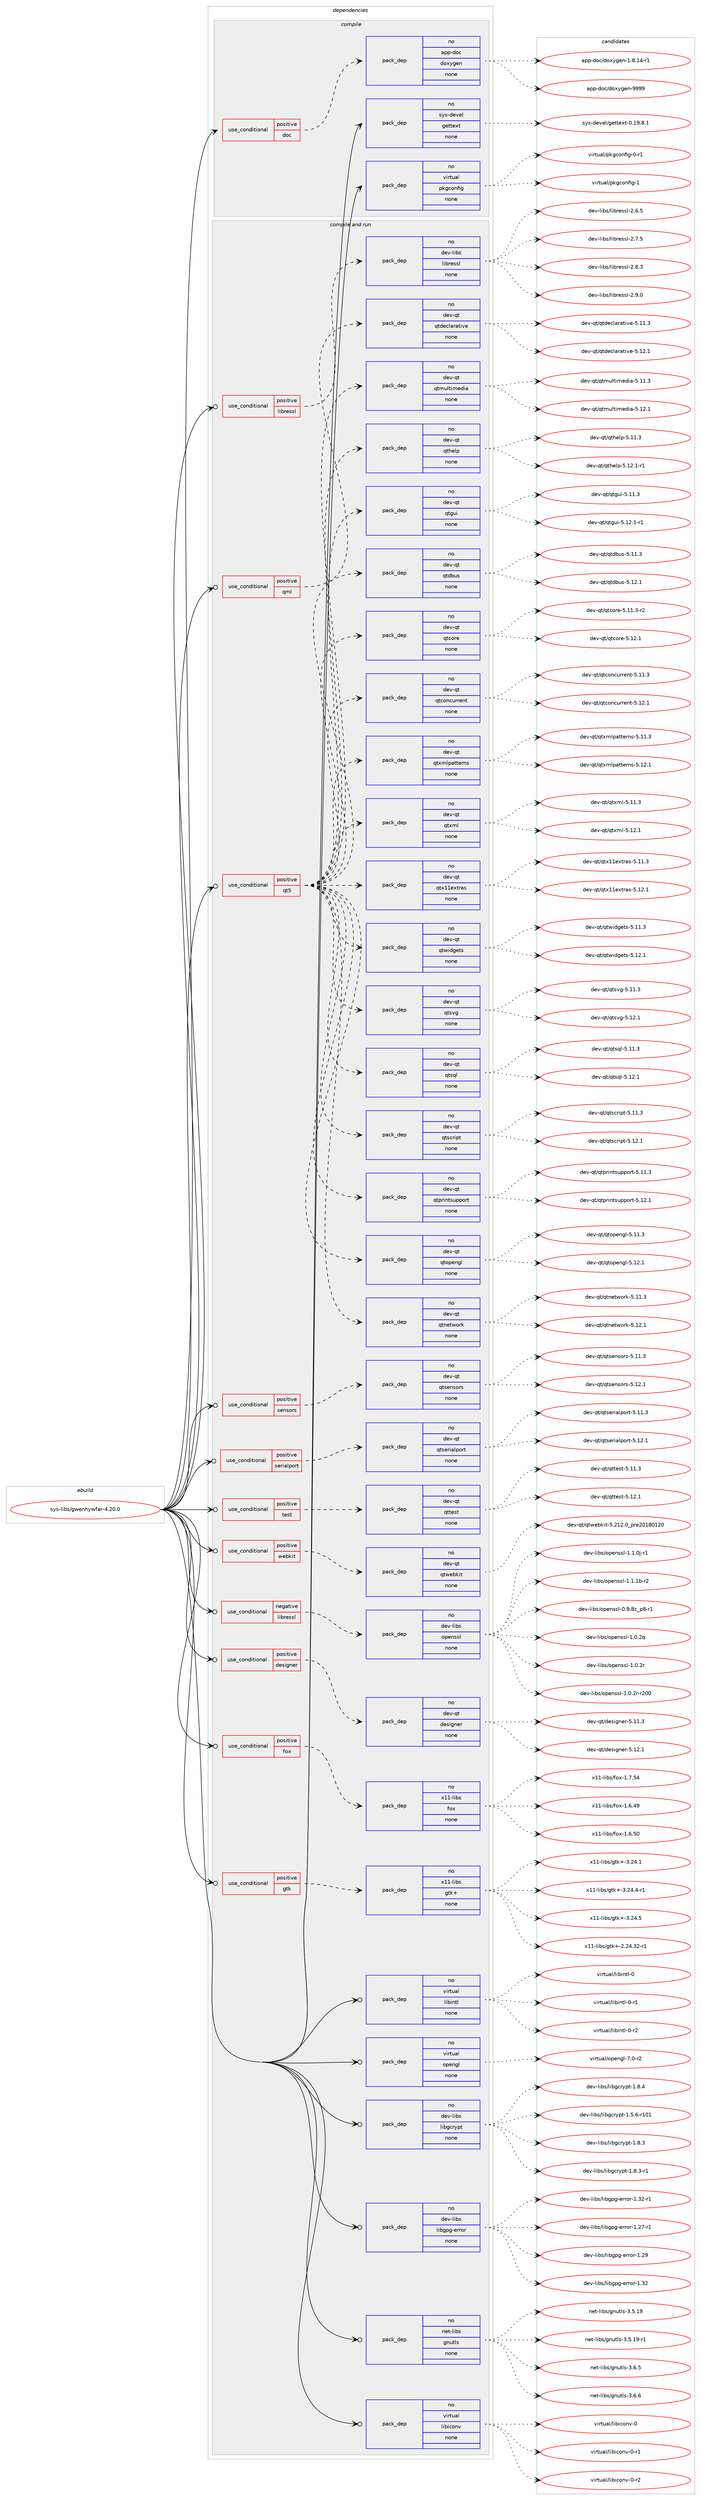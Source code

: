 digraph prolog {

# *************
# Graph options
# *************

newrank=true;
concentrate=true;
compound=true;
graph [rankdir=LR,fontname=Helvetica,fontsize=10,ranksep=1.5];#, ranksep=2.5, nodesep=0.2];
edge  [arrowhead=vee];
node  [fontname=Helvetica,fontsize=10];

# **********
# The ebuild
# **********

subgraph cluster_leftcol {
color=gray;
rank=same;
label=<<i>ebuild</i>>;
id [label="sys-libs/gwenhywfar-4.20.0", color=red, width=4, href="../sys-libs/gwenhywfar-4.20.0.svg"];
}

# ****************
# The dependencies
# ****************

subgraph cluster_midcol {
color=gray;
label=<<i>dependencies</i>>;
subgraph cluster_compile {
fillcolor="#eeeeee";
style=filled;
label=<<i>compile</i>>;
subgraph cond461701 {
dependency1737383 [label=<<TABLE BORDER="0" CELLBORDER="1" CELLSPACING="0" CELLPADDING="4"><TR><TD ROWSPAN="3" CELLPADDING="10">use_conditional</TD></TR><TR><TD>positive</TD></TR><TR><TD>doc</TD></TR></TABLE>>, shape=none, color=red];
subgraph pack1247072 {
dependency1737384 [label=<<TABLE BORDER="0" CELLBORDER="1" CELLSPACING="0" CELLPADDING="4" WIDTH="220"><TR><TD ROWSPAN="6" CELLPADDING="30">pack_dep</TD></TR><TR><TD WIDTH="110">no</TD></TR><TR><TD>app-doc</TD></TR><TR><TD>doxygen</TD></TR><TR><TD>none</TD></TR><TR><TD></TD></TR></TABLE>>, shape=none, color=blue];
}
dependency1737383:e -> dependency1737384:w [weight=20,style="dashed",arrowhead="vee"];
}
id:e -> dependency1737383:w [weight=20,style="solid",arrowhead="vee"];
subgraph pack1247073 {
dependency1737385 [label=<<TABLE BORDER="0" CELLBORDER="1" CELLSPACING="0" CELLPADDING="4" WIDTH="220"><TR><TD ROWSPAN="6" CELLPADDING="30">pack_dep</TD></TR><TR><TD WIDTH="110">no</TD></TR><TR><TD>sys-devel</TD></TR><TR><TD>gettext</TD></TR><TR><TD>none</TD></TR><TR><TD></TD></TR></TABLE>>, shape=none, color=blue];
}
id:e -> dependency1737385:w [weight=20,style="solid",arrowhead="vee"];
subgraph pack1247074 {
dependency1737386 [label=<<TABLE BORDER="0" CELLBORDER="1" CELLSPACING="0" CELLPADDING="4" WIDTH="220"><TR><TD ROWSPAN="6" CELLPADDING="30">pack_dep</TD></TR><TR><TD WIDTH="110">no</TD></TR><TR><TD>virtual</TD></TR><TR><TD>pkgconfig</TD></TR><TR><TD>none</TD></TR><TR><TD></TD></TR></TABLE>>, shape=none, color=blue];
}
id:e -> dependency1737386:w [weight=20,style="solid",arrowhead="vee"];
}
subgraph cluster_compileandrun {
fillcolor="#eeeeee";
style=filled;
label=<<i>compile and run</i>>;
subgraph cond461702 {
dependency1737387 [label=<<TABLE BORDER="0" CELLBORDER="1" CELLSPACING="0" CELLPADDING="4"><TR><TD ROWSPAN="3" CELLPADDING="10">use_conditional</TD></TR><TR><TD>negative</TD></TR><TR><TD>libressl</TD></TR></TABLE>>, shape=none, color=red];
subgraph pack1247075 {
dependency1737388 [label=<<TABLE BORDER="0" CELLBORDER="1" CELLSPACING="0" CELLPADDING="4" WIDTH="220"><TR><TD ROWSPAN="6" CELLPADDING="30">pack_dep</TD></TR><TR><TD WIDTH="110">no</TD></TR><TR><TD>dev-libs</TD></TR><TR><TD>openssl</TD></TR><TR><TD>none</TD></TR><TR><TD></TD></TR></TABLE>>, shape=none, color=blue];
}
dependency1737387:e -> dependency1737388:w [weight=20,style="dashed",arrowhead="vee"];
}
id:e -> dependency1737387:w [weight=20,style="solid",arrowhead="odotvee"];
subgraph cond461703 {
dependency1737389 [label=<<TABLE BORDER="0" CELLBORDER="1" CELLSPACING="0" CELLPADDING="4"><TR><TD ROWSPAN="3" CELLPADDING="10">use_conditional</TD></TR><TR><TD>positive</TD></TR><TR><TD>designer</TD></TR></TABLE>>, shape=none, color=red];
subgraph pack1247076 {
dependency1737390 [label=<<TABLE BORDER="0" CELLBORDER="1" CELLSPACING="0" CELLPADDING="4" WIDTH="220"><TR><TD ROWSPAN="6" CELLPADDING="30">pack_dep</TD></TR><TR><TD WIDTH="110">no</TD></TR><TR><TD>dev-qt</TD></TR><TR><TD>designer</TD></TR><TR><TD>none</TD></TR><TR><TD></TD></TR></TABLE>>, shape=none, color=blue];
}
dependency1737389:e -> dependency1737390:w [weight=20,style="dashed",arrowhead="vee"];
}
id:e -> dependency1737389:w [weight=20,style="solid",arrowhead="odotvee"];
subgraph cond461704 {
dependency1737391 [label=<<TABLE BORDER="0" CELLBORDER="1" CELLSPACING="0" CELLPADDING="4"><TR><TD ROWSPAN="3" CELLPADDING="10">use_conditional</TD></TR><TR><TD>positive</TD></TR><TR><TD>fox</TD></TR></TABLE>>, shape=none, color=red];
subgraph pack1247077 {
dependency1737392 [label=<<TABLE BORDER="0" CELLBORDER="1" CELLSPACING="0" CELLPADDING="4" WIDTH="220"><TR><TD ROWSPAN="6" CELLPADDING="30">pack_dep</TD></TR><TR><TD WIDTH="110">no</TD></TR><TR><TD>x11-libs</TD></TR><TR><TD>fox</TD></TR><TR><TD>none</TD></TR><TR><TD></TD></TR></TABLE>>, shape=none, color=blue];
}
dependency1737391:e -> dependency1737392:w [weight=20,style="dashed",arrowhead="vee"];
}
id:e -> dependency1737391:w [weight=20,style="solid",arrowhead="odotvee"];
subgraph cond461705 {
dependency1737393 [label=<<TABLE BORDER="0" CELLBORDER="1" CELLSPACING="0" CELLPADDING="4"><TR><TD ROWSPAN="3" CELLPADDING="10">use_conditional</TD></TR><TR><TD>positive</TD></TR><TR><TD>gtk</TD></TR></TABLE>>, shape=none, color=red];
subgraph pack1247078 {
dependency1737394 [label=<<TABLE BORDER="0" CELLBORDER="1" CELLSPACING="0" CELLPADDING="4" WIDTH="220"><TR><TD ROWSPAN="6" CELLPADDING="30">pack_dep</TD></TR><TR><TD WIDTH="110">no</TD></TR><TR><TD>x11-libs</TD></TR><TR><TD>gtk+</TD></TR><TR><TD>none</TD></TR><TR><TD></TD></TR></TABLE>>, shape=none, color=blue];
}
dependency1737393:e -> dependency1737394:w [weight=20,style="dashed",arrowhead="vee"];
}
id:e -> dependency1737393:w [weight=20,style="solid",arrowhead="odotvee"];
subgraph cond461706 {
dependency1737395 [label=<<TABLE BORDER="0" CELLBORDER="1" CELLSPACING="0" CELLPADDING="4"><TR><TD ROWSPAN="3" CELLPADDING="10">use_conditional</TD></TR><TR><TD>positive</TD></TR><TR><TD>libressl</TD></TR></TABLE>>, shape=none, color=red];
subgraph pack1247079 {
dependency1737396 [label=<<TABLE BORDER="0" CELLBORDER="1" CELLSPACING="0" CELLPADDING="4" WIDTH="220"><TR><TD ROWSPAN="6" CELLPADDING="30">pack_dep</TD></TR><TR><TD WIDTH="110">no</TD></TR><TR><TD>dev-libs</TD></TR><TR><TD>libressl</TD></TR><TR><TD>none</TD></TR><TR><TD></TD></TR></TABLE>>, shape=none, color=blue];
}
dependency1737395:e -> dependency1737396:w [weight=20,style="dashed",arrowhead="vee"];
}
id:e -> dependency1737395:w [weight=20,style="solid",arrowhead="odotvee"];
subgraph cond461707 {
dependency1737397 [label=<<TABLE BORDER="0" CELLBORDER="1" CELLSPACING="0" CELLPADDING="4"><TR><TD ROWSPAN="3" CELLPADDING="10">use_conditional</TD></TR><TR><TD>positive</TD></TR><TR><TD>qml</TD></TR></TABLE>>, shape=none, color=red];
subgraph pack1247080 {
dependency1737398 [label=<<TABLE BORDER="0" CELLBORDER="1" CELLSPACING="0" CELLPADDING="4" WIDTH="220"><TR><TD ROWSPAN="6" CELLPADDING="30">pack_dep</TD></TR><TR><TD WIDTH="110">no</TD></TR><TR><TD>dev-qt</TD></TR><TR><TD>qtdeclarative</TD></TR><TR><TD>none</TD></TR><TR><TD></TD></TR></TABLE>>, shape=none, color=blue];
}
dependency1737397:e -> dependency1737398:w [weight=20,style="dashed",arrowhead="vee"];
}
id:e -> dependency1737397:w [weight=20,style="solid",arrowhead="odotvee"];
subgraph cond461708 {
dependency1737399 [label=<<TABLE BORDER="0" CELLBORDER="1" CELLSPACING="0" CELLPADDING="4"><TR><TD ROWSPAN="3" CELLPADDING="10">use_conditional</TD></TR><TR><TD>positive</TD></TR><TR><TD>qt5</TD></TR></TABLE>>, shape=none, color=red];
subgraph pack1247081 {
dependency1737400 [label=<<TABLE BORDER="0" CELLBORDER="1" CELLSPACING="0" CELLPADDING="4" WIDTH="220"><TR><TD ROWSPAN="6" CELLPADDING="30">pack_dep</TD></TR><TR><TD WIDTH="110">no</TD></TR><TR><TD>dev-qt</TD></TR><TR><TD>qtconcurrent</TD></TR><TR><TD>none</TD></TR><TR><TD></TD></TR></TABLE>>, shape=none, color=blue];
}
dependency1737399:e -> dependency1737400:w [weight=20,style="dashed",arrowhead="vee"];
subgraph pack1247082 {
dependency1737401 [label=<<TABLE BORDER="0" CELLBORDER="1" CELLSPACING="0" CELLPADDING="4" WIDTH="220"><TR><TD ROWSPAN="6" CELLPADDING="30">pack_dep</TD></TR><TR><TD WIDTH="110">no</TD></TR><TR><TD>dev-qt</TD></TR><TR><TD>qtcore</TD></TR><TR><TD>none</TD></TR><TR><TD></TD></TR></TABLE>>, shape=none, color=blue];
}
dependency1737399:e -> dependency1737401:w [weight=20,style="dashed",arrowhead="vee"];
subgraph pack1247083 {
dependency1737402 [label=<<TABLE BORDER="0" CELLBORDER="1" CELLSPACING="0" CELLPADDING="4" WIDTH="220"><TR><TD ROWSPAN="6" CELLPADDING="30">pack_dep</TD></TR><TR><TD WIDTH="110">no</TD></TR><TR><TD>dev-qt</TD></TR><TR><TD>qtdbus</TD></TR><TR><TD>none</TD></TR><TR><TD></TD></TR></TABLE>>, shape=none, color=blue];
}
dependency1737399:e -> dependency1737402:w [weight=20,style="dashed",arrowhead="vee"];
subgraph pack1247084 {
dependency1737403 [label=<<TABLE BORDER="0" CELLBORDER="1" CELLSPACING="0" CELLPADDING="4" WIDTH="220"><TR><TD ROWSPAN="6" CELLPADDING="30">pack_dep</TD></TR><TR><TD WIDTH="110">no</TD></TR><TR><TD>dev-qt</TD></TR><TR><TD>qtgui</TD></TR><TR><TD>none</TD></TR><TR><TD></TD></TR></TABLE>>, shape=none, color=blue];
}
dependency1737399:e -> dependency1737403:w [weight=20,style="dashed",arrowhead="vee"];
subgraph pack1247085 {
dependency1737404 [label=<<TABLE BORDER="0" CELLBORDER="1" CELLSPACING="0" CELLPADDING="4" WIDTH="220"><TR><TD ROWSPAN="6" CELLPADDING="30">pack_dep</TD></TR><TR><TD WIDTH="110">no</TD></TR><TR><TD>dev-qt</TD></TR><TR><TD>qthelp</TD></TR><TR><TD>none</TD></TR><TR><TD></TD></TR></TABLE>>, shape=none, color=blue];
}
dependency1737399:e -> dependency1737404:w [weight=20,style="dashed",arrowhead="vee"];
subgraph pack1247086 {
dependency1737405 [label=<<TABLE BORDER="0" CELLBORDER="1" CELLSPACING="0" CELLPADDING="4" WIDTH="220"><TR><TD ROWSPAN="6" CELLPADDING="30">pack_dep</TD></TR><TR><TD WIDTH="110">no</TD></TR><TR><TD>dev-qt</TD></TR><TR><TD>qtmultimedia</TD></TR><TR><TD>none</TD></TR><TR><TD></TD></TR></TABLE>>, shape=none, color=blue];
}
dependency1737399:e -> dependency1737405:w [weight=20,style="dashed",arrowhead="vee"];
subgraph pack1247087 {
dependency1737406 [label=<<TABLE BORDER="0" CELLBORDER="1" CELLSPACING="0" CELLPADDING="4" WIDTH="220"><TR><TD ROWSPAN="6" CELLPADDING="30">pack_dep</TD></TR><TR><TD WIDTH="110">no</TD></TR><TR><TD>dev-qt</TD></TR><TR><TD>qtnetwork</TD></TR><TR><TD>none</TD></TR><TR><TD></TD></TR></TABLE>>, shape=none, color=blue];
}
dependency1737399:e -> dependency1737406:w [weight=20,style="dashed",arrowhead="vee"];
subgraph pack1247088 {
dependency1737407 [label=<<TABLE BORDER="0" CELLBORDER="1" CELLSPACING="0" CELLPADDING="4" WIDTH="220"><TR><TD ROWSPAN="6" CELLPADDING="30">pack_dep</TD></TR><TR><TD WIDTH="110">no</TD></TR><TR><TD>dev-qt</TD></TR><TR><TD>qtopengl</TD></TR><TR><TD>none</TD></TR><TR><TD></TD></TR></TABLE>>, shape=none, color=blue];
}
dependency1737399:e -> dependency1737407:w [weight=20,style="dashed",arrowhead="vee"];
subgraph pack1247089 {
dependency1737408 [label=<<TABLE BORDER="0" CELLBORDER="1" CELLSPACING="0" CELLPADDING="4" WIDTH="220"><TR><TD ROWSPAN="6" CELLPADDING="30">pack_dep</TD></TR><TR><TD WIDTH="110">no</TD></TR><TR><TD>dev-qt</TD></TR><TR><TD>qtprintsupport</TD></TR><TR><TD>none</TD></TR><TR><TD></TD></TR></TABLE>>, shape=none, color=blue];
}
dependency1737399:e -> dependency1737408:w [weight=20,style="dashed",arrowhead="vee"];
subgraph pack1247090 {
dependency1737409 [label=<<TABLE BORDER="0" CELLBORDER="1" CELLSPACING="0" CELLPADDING="4" WIDTH="220"><TR><TD ROWSPAN="6" CELLPADDING="30">pack_dep</TD></TR><TR><TD WIDTH="110">no</TD></TR><TR><TD>dev-qt</TD></TR><TR><TD>qtscript</TD></TR><TR><TD>none</TD></TR><TR><TD></TD></TR></TABLE>>, shape=none, color=blue];
}
dependency1737399:e -> dependency1737409:w [weight=20,style="dashed",arrowhead="vee"];
subgraph pack1247091 {
dependency1737410 [label=<<TABLE BORDER="0" CELLBORDER="1" CELLSPACING="0" CELLPADDING="4" WIDTH="220"><TR><TD ROWSPAN="6" CELLPADDING="30">pack_dep</TD></TR><TR><TD WIDTH="110">no</TD></TR><TR><TD>dev-qt</TD></TR><TR><TD>qtsql</TD></TR><TR><TD>none</TD></TR><TR><TD></TD></TR></TABLE>>, shape=none, color=blue];
}
dependency1737399:e -> dependency1737410:w [weight=20,style="dashed",arrowhead="vee"];
subgraph pack1247092 {
dependency1737411 [label=<<TABLE BORDER="0" CELLBORDER="1" CELLSPACING="0" CELLPADDING="4" WIDTH="220"><TR><TD ROWSPAN="6" CELLPADDING="30">pack_dep</TD></TR><TR><TD WIDTH="110">no</TD></TR><TR><TD>dev-qt</TD></TR><TR><TD>qtsvg</TD></TR><TR><TD>none</TD></TR><TR><TD></TD></TR></TABLE>>, shape=none, color=blue];
}
dependency1737399:e -> dependency1737411:w [weight=20,style="dashed",arrowhead="vee"];
subgraph pack1247093 {
dependency1737412 [label=<<TABLE BORDER="0" CELLBORDER="1" CELLSPACING="0" CELLPADDING="4" WIDTH="220"><TR><TD ROWSPAN="6" CELLPADDING="30">pack_dep</TD></TR><TR><TD WIDTH="110">no</TD></TR><TR><TD>dev-qt</TD></TR><TR><TD>qtwidgets</TD></TR><TR><TD>none</TD></TR><TR><TD></TD></TR></TABLE>>, shape=none, color=blue];
}
dependency1737399:e -> dependency1737412:w [weight=20,style="dashed",arrowhead="vee"];
subgraph pack1247094 {
dependency1737413 [label=<<TABLE BORDER="0" CELLBORDER="1" CELLSPACING="0" CELLPADDING="4" WIDTH="220"><TR><TD ROWSPAN="6" CELLPADDING="30">pack_dep</TD></TR><TR><TD WIDTH="110">no</TD></TR><TR><TD>dev-qt</TD></TR><TR><TD>qtx11extras</TD></TR><TR><TD>none</TD></TR><TR><TD></TD></TR></TABLE>>, shape=none, color=blue];
}
dependency1737399:e -> dependency1737413:w [weight=20,style="dashed",arrowhead="vee"];
subgraph pack1247095 {
dependency1737414 [label=<<TABLE BORDER="0" CELLBORDER="1" CELLSPACING="0" CELLPADDING="4" WIDTH="220"><TR><TD ROWSPAN="6" CELLPADDING="30">pack_dep</TD></TR><TR><TD WIDTH="110">no</TD></TR><TR><TD>dev-qt</TD></TR><TR><TD>qtxml</TD></TR><TR><TD>none</TD></TR><TR><TD></TD></TR></TABLE>>, shape=none, color=blue];
}
dependency1737399:e -> dependency1737414:w [weight=20,style="dashed",arrowhead="vee"];
subgraph pack1247096 {
dependency1737415 [label=<<TABLE BORDER="0" CELLBORDER="1" CELLSPACING="0" CELLPADDING="4" WIDTH="220"><TR><TD ROWSPAN="6" CELLPADDING="30">pack_dep</TD></TR><TR><TD WIDTH="110">no</TD></TR><TR><TD>dev-qt</TD></TR><TR><TD>qtxmlpatterns</TD></TR><TR><TD>none</TD></TR><TR><TD></TD></TR></TABLE>>, shape=none, color=blue];
}
dependency1737399:e -> dependency1737415:w [weight=20,style="dashed",arrowhead="vee"];
}
id:e -> dependency1737399:w [weight=20,style="solid",arrowhead="odotvee"];
subgraph cond461709 {
dependency1737416 [label=<<TABLE BORDER="0" CELLBORDER="1" CELLSPACING="0" CELLPADDING="4"><TR><TD ROWSPAN="3" CELLPADDING="10">use_conditional</TD></TR><TR><TD>positive</TD></TR><TR><TD>sensors</TD></TR></TABLE>>, shape=none, color=red];
subgraph pack1247097 {
dependency1737417 [label=<<TABLE BORDER="0" CELLBORDER="1" CELLSPACING="0" CELLPADDING="4" WIDTH="220"><TR><TD ROWSPAN="6" CELLPADDING="30">pack_dep</TD></TR><TR><TD WIDTH="110">no</TD></TR><TR><TD>dev-qt</TD></TR><TR><TD>qtsensors</TD></TR><TR><TD>none</TD></TR><TR><TD></TD></TR></TABLE>>, shape=none, color=blue];
}
dependency1737416:e -> dependency1737417:w [weight=20,style="dashed",arrowhead="vee"];
}
id:e -> dependency1737416:w [weight=20,style="solid",arrowhead="odotvee"];
subgraph cond461710 {
dependency1737418 [label=<<TABLE BORDER="0" CELLBORDER="1" CELLSPACING="0" CELLPADDING="4"><TR><TD ROWSPAN="3" CELLPADDING="10">use_conditional</TD></TR><TR><TD>positive</TD></TR><TR><TD>serialport</TD></TR></TABLE>>, shape=none, color=red];
subgraph pack1247098 {
dependency1737419 [label=<<TABLE BORDER="0" CELLBORDER="1" CELLSPACING="0" CELLPADDING="4" WIDTH="220"><TR><TD ROWSPAN="6" CELLPADDING="30">pack_dep</TD></TR><TR><TD WIDTH="110">no</TD></TR><TR><TD>dev-qt</TD></TR><TR><TD>qtserialport</TD></TR><TR><TD>none</TD></TR><TR><TD></TD></TR></TABLE>>, shape=none, color=blue];
}
dependency1737418:e -> dependency1737419:w [weight=20,style="dashed",arrowhead="vee"];
}
id:e -> dependency1737418:w [weight=20,style="solid",arrowhead="odotvee"];
subgraph cond461711 {
dependency1737420 [label=<<TABLE BORDER="0" CELLBORDER="1" CELLSPACING="0" CELLPADDING="4"><TR><TD ROWSPAN="3" CELLPADDING="10">use_conditional</TD></TR><TR><TD>positive</TD></TR><TR><TD>test</TD></TR></TABLE>>, shape=none, color=red];
subgraph pack1247099 {
dependency1737421 [label=<<TABLE BORDER="0" CELLBORDER="1" CELLSPACING="0" CELLPADDING="4" WIDTH="220"><TR><TD ROWSPAN="6" CELLPADDING="30">pack_dep</TD></TR><TR><TD WIDTH="110">no</TD></TR><TR><TD>dev-qt</TD></TR><TR><TD>qttest</TD></TR><TR><TD>none</TD></TR><TR><TD></TD></TR></TABLE>>, shape=none, color=blue];
}
dependency1737420:e -> dependency1737421:w [weight=20,style="dashed",arrowhead="vee"];
}
id:e -> dependency1737420:w [weight=20,style="solid",arrowhead="odotvee"];
subgraph cond461712 {
dependency1737422 [label=<<TABLE BORDER="0" CELLBORDER="1" CELLSPACING="0" CELLPADDING="4"><TR><TD ROWSPAN="3" CELLPADDING="10">use_conditional</TD></TR><TR><TD>positive</TD></TR><TR><TD>webkit</TD></TR></TABLE>>, shape=none, color=red];
subgraph pack1247100 {
dependency1737423 [label=<<TABLE BORDER="0" CELLBORDER="1" CELLSPACING="0" CELLPADDING="4" WIDTH="220"><TR><TD ROWSPAN="6" CELLPADDING="30">pack_dep</TD></TR><TR><TD WIDTH="110">no</TD></TR><TR><TD>dev-qt</TD></TR><TR><TD>qtwebkit</TD></TR><TR><TD>none</TD></TR><TR><TD></TD></TR></TABLE>>, shape=none, color=blue];
}
dependency1737422:e -> dependency1737423:w [weight=20,style="dashed",arrowhead="vee"];
}
id:e -> dependency1737422:w [weight=20,style="solid",arrowhead="odotvee"];
subgraph pack1247101 {
dependency1737424 [label=<<TABLE BORDER="0" CELLBORDER="1" CELLSPACING="0" CELLPADDING="4" WIDTH="220"><TR><TD ROWSPAN="6" CELLPADDING="30">pack_dep</TD></TR><TR><TD WIDTH="110">no</TD></TR><TR><TD>dev-libs</TD></TR><TR><TD>libgcrypt</TD></TR><TR><TD>none</TD></TR><TR><TD></TD></TR></TABLE>>, shape=none, color=blue];
}
id:e -> dependency1737424:w [weight=20,style="solid",arrowhead="odotvee"];
subgraph pack1247102 {
dependency1737425 [label=<<TABLE BORDER="0" CELLBORDER="1" CELLSPACING="0" CELLPADDING="4" WIDTH="220"><TR><TD ROWSPAN="6" CELLPADDING="30">pack_dep</TD></TR><TR><TD WIDTH="110">no</TD></TR><TR><TD>dev-libs</TD></TR><TR><TD>libgpg-error</TD></TR><TR><TD>none</TD></TR><TR><TD></TD></TR></TABLE>>, shape=none, color=blue];
}
id:e -> dependency1737425:w [weight=20,style="solid",arrowhead="odotvee"];
subgraph pack1247103 {
dependency1737426 [label=<<TABLE BORDER="0" CELLBORDER="1" CELLSPACING="0" CELLPADDING="4" WIDTH="220"><TR><TD ROWSPAN="6" CELLPADDING="30">pack_dep</TD></TR><TR><TD WIDTH="110">no</TD></TR><TR><TD>net-libs</TD></TR><TR><TD>gnutls</TD></TR><TR><TD>none</TD></TR><TR><TD></TD></TR></TABLE>>, shape=none, color=blue];
}
id:e -> dependency1737426:w [weight=20,style="solid",arrowhead="odotvee"];
subgraph pack1247104 {
dependency1737427 [label=<<TABLE BORDER="0" CELLBORDER="1" CELLSPACING="0" CELLPADDING="4" WIDTH="220"><TR><TD ROWSPAN="6" CELLPADDING="30">pack_dep</TD></TR><TR><TD WIDTH="110">no</TD></TR><TR><TD>virtual</TD></TR><TR><TD>libiconv</TD></TR><TR><TD>none</TD></TR><TR><TD></TD></TR></TABLE>>, shape=none, color=blue];
}
id:e -> dependency1737427:w [weight=20,style="solid",arrowhead="odotvee"];
subgraph pack1247105 {
dependency1737428 [label=<<TABLE BORDER="0" CELLBORDER="1" CELLSPACING="0" CELLPADDING="4" WIDTH="220"><TR><TD ROWSPAN="6" CELLPADDING="30">pack_dep</TD></TR><TR><TD WIDTH="110">no</TD></TR><TR><TD>virtual</TD></TR><TR><TD>libintl</TD></TR><TR><TD>none</TD></TR><TR><TD></TD></TR></TABLE>>, shape=none, color=blue];
}
id:e -> dependency1737428:w [weight=20,style="solid",arrowhead="odotvee"];
subgraph pack1247106 {
dependency1737429 [label=<<TABLE BORDER="0" CELLBORDER="1" CELLSPACING="0" CELLPADDING="4" WIDTH="220"><TR><TD ROWSPAN="6" CELLPADDING="30">pack_dep</TD></TR><TR><TD WIDTH="110">no</TD></TR><TR><TD>virtual</TD></TR><TR><TD>opengl</TD></TR><TR><TD>none</TD></TR><TR><TD></TD></TR></TABLE>>, shape=none, color=blue];
}
id:e -> dependency1737429:w [weight=20,style="solid",arrowhead="odotvee"];
}
subgraph cluster_run {
fillcolor="#eeeeee";
style=filled;
label=<<i>run</i>>;
}
}

# **************
# The candidates
# **************

subgraph cluster_choices {
rank=same;
color=gray;
label=<<i>candidates</i>>;

subgraph choice1247072 {
color=black;
nodesep=1;
choice97112112451001119947100111120121103101110454946564649524511449 [label="app-doc/doxygen-1.8.14-r1", color=red, width=4,href="../app-doc/doxygen-1.8.14-r1.svg"];
choice971121124510011199471001111201211031011104557575757 [label="app-doc/doxygen-9999", color=red, width=4,href="../app-doc/doxygen-9999.svg"];
dependency1737384:e -> choice97112112451001119947100111120121103101110454946564649524511449:w [style=dotted,weight="100"];
dependency1737384:e -> choice971121124510011199471001111201211031011104557575757:w [style=dotted,weight="100"];
}
subgraph choice1247073 {
color=black;
nodesep=1;
choice1151211154510010111810110847103101116116101120116454846495746564649 [label="sys-devel/gettext-0.19.8.1", color=red, width=4,href="../sys-devel/gettext-0.19.8.1.svg"];
dependency1737385:e -> choice1151211154510010111810110847103101116116101120116454846495746564649:w [style=dotted,weight="100"];
}
subgraph choice1247074 {
color=black;
nodesep=1;
choice11810511411611797108471121071039911111010210510345484511449 [label="virtual/pkgconfig-0-r1", color=red, width=4,href="../virtual/pkgconfig-0-r1.svg"];
choice1181051141161179710847112107103991111101021051034549 [label="virtual/pkgconfig-1", color=red, width=4,href="../virtual/pkgconfig-1.svg"];
dependency1737386:e -> choice11810511411611797108471121071039911111010210510345484511449:w [style=dotted,weight="100"];
dependency1737386:e -> choice1181051141161179710847112107103991111101021051034549:w [style=dotted,weight="100"];
}
subgraph choice1247075 {
color=black;
nodesep=1;
choice10010111845108105981154711111210111011511510845484657465612295112564511449 [label="dev-libs/openssl-0.9.8z_p8-r1", color=red, width=4,href="../dev-libs/openssl-0.9.8z_p8-r1.svg"];
choice100101118451081059811547111112101110115115108454946484650113 [label="dev-libs/openssl-1.0.2q", color=red, width=4,href="../dev-libs/openssl-1.0.2q.svg"];
choice100101118451081059811547111112101110115115108454946484650114 [label="dev-libs/openssl-1.0.2r", color=red, width=4,href="../dev-libs/openssl-1.0.2r.svg"];
choice10010111845108105981154711111210111011511510845494648465011445114504848 [label="dev-libs/openssl-1.0.2r-r200", color=red, width=4,href="../dev-libs/openssl-1.0.2r-r200.svg"];
choice1001011184510810598115471111121011101151151084549464946481064511449 [label="dev-libs/openssl-1.1.0j-r1", color=red, width=4,href="../dev-libs/openssl-1.1.0j-r1.svg"];
choice100101118451081059811547111112101110115115108454946494649984511450 [label="dev-libs/openssl-1.1.1b-r2", color=red, width=4,href="../dev-libs/openssl-1.1.1b-r2.svg"];
dependency1737388:e -> choice10010111845108105981154711111210111011511510845484657465612295112564511449:w [style=dotted,weight="100"];
dependency1737388:e -> choice100101118451081059811547111112101110115115108454946484650113:w [style=dotted,weight="100"];
dependency1737388:e -> choice100101118451081059811547111112101110115115108454946484650114:w [style=dotted,weight="100"];
dependency1737388:e -> choice10010111845108105981154711111210111011511510845494648465011445114504848:w [style=dotted,weight="100"];
dependency1737388:e -> choice1001011184510810598115471111121011101151151084549464946481064511449:w [style=dotted,weight="100"];
dependency1737388:e -> choice100101118451081059811547111112101110115115108454946494649984511450:w [style=dotted,weight="100"];
}
subgraph choice1247076 {
color=black;
nodesep=1;
choice100101118451131164710010111510510311010111445534649494651 [label="dev-qt/designer-5.11.3", color=red, width=4,href="../dev-qt/designer-5.11.3.svg"];
choice100101118451131164710010111510510311010111445534649504649 [label="dev-qt/designer-5.12.1", color=red, width=4,href="../dev-qt/designer-5.12.1.svg"];
dependency1737390:e -> choice100101118451131164710010111510510311010111445534649494651:w [style=dotted,weight="100"];
dependency1737390:e -> choice100101118451131164710010111510510311010111445534649504649:w [style=dotted,weight="100"];
}
subgraph choice1247077 {
color=black;
nodesep=1;
choice120494945108105981154710211112045494654465257 [label="x11-libs/fox-1.6.49", color=red, width=4,href="../x11-libs/fox-1.6.49.svg"];
choice120494945108105981154710211112045494654465348 [label="x11-libs/fox-1.6.50", color=red, width=4,href="../x11-libs/fox-1.6.50.svg"];
choice120494945108105981154710211112045494655465352 [label="x11-libs/fox-1.7.54", color=red, width=4,href="../x11-libs/fox-1.7.54.svg"];
dependency1737392:e -> choice120494945108105981154710211112045494654465257:w [style=dotted,weight="100"];
dependency1737392:e -> choice120494945108105981154710211112045494654465348:w [style=dotted,weight="100"];
dependency1737392:e -> choice120494945108105981154710211112045494655465352:w [style=dotted,weight="100"];
}
subgraph choice1247078 {
color=black;
nodesep=1;
choice12049494510810598115471031161074345504650524651504511449 [label="x11-libs/gtk+-2.24.32-r1", color=red, width=4,href="../x11-libs/gtk+-2.24.32-r1.svg"];
choice12049494510810598115471031161074345514650524649 [label="x11-libs/gtk+-3.24.1", color=red, width=4,href="../x11-libs/gtk+-3.24.1.svg"];
choice120494945108105981154710311610743455146505246524511449 [label="x11-libs/gtk+-3.24.4-r1", color=red, width=4,href="../x11-libs/gtk+-3.24.4-r1.svg"];
choice12049494510810598115471031161074345514650524653 [label="x11-libs/gtk+-3.24.5", color=red, width=4,href="../x11-libs/gtk+-3.24.5.svg"];
dependency1737394:e -> choice12049494510810598115471031161074345504650524651504511449:w [style=dotted,weight="100"];
dependency1737394:e -> choice12049494510810598115471031161074345514650524649:w [style=dotted,weight="100"];
dependency1737394:e -> choice120494945108105981154710311610743455146505246524511449:w [style=dotted,weight="100"];
dependency1737394:e -> choice12049494510810598115471031161074345514650524653:w [style=dotted,weight="100"];
}
subgraph choice1247079 {
color=black;
nodesep=1;
choice10010111845108105981154710810598114101115115108455046544653 [label="dev-libs/libressl-2.6.5", color=red, width=4,href="../dev-libs/libressl-2.6.5.svg"];
choice10010111845108105981154710810598114101115115108455046554653 [label="dev-libs/libressl-2.7.5", color=red, width=4,href="../dev-libs/libressl-2.7.5.svg"];
choice10010111845108105981154710810598114101115115108455046564651 [label="dev-libs/libressl-2.8.3", color=red, width=4,href="../dev-libs/libressl-2.8.3.svg"];
choice10010111845108105981154710810598114101115115108455046574648 [label="dev-libs/libressl-2.9.0", color=red, width=4,href="../dev-libs/libressl-2.9.0.svg"];
dependency1737396:e -> choice10010111845108105981154710810598114101115115108455046544653:w [style=dotted,weight="100"];
dependency1737396:e -> choice10010111845108105981154710810598114101115115108455046554653:w [style=dotted,weight="100"];
dependency1737396:e -> choice10010111845108105981154710810598114101115115108455046564651:w [style=dotted,weight="100"];
dependency1737396:e -> choice10010111845108105981154710810598114101115115108455046574648:w [style=dotted,weight="100"];
}
subgraph choice1247080 {
color=black;
nodesep=1;
choice100101118451131164711311610010199108971149711610511810145534649494651 [label="dev-qt/qtdeclarative-5.11.3", color=red, width=4,href="../dev-qt/qtdeclarative-5.11.3.svg"];
choice100101118451131164711311610010199108971149711610511810145534649504649 [label="dev-qt/qtdeclarative-5.12.1", color=red, width=4,href="../dev-qt/qtdeclarative-5.12.1.svg"];
dependency1737398:e -> choice100101118451131164711311610010199108971149711610511810145534649494651:w [style=dotted,weight="100"];
dependency1737398:e -> choice100101118451131164711311610010199108971149711610511810145534649504649:w [style=dotted,weight="100"];
}
subgraph choice1247081 {
color=black;
nodesep=1;
choice1001011184511311647113116991111109911711411410111011645534649494651 [label="dev-qt/qtconcurrent-5.11.3", color=red, width=4,href="../dev-qt/qtconcurrent-5.11.3.svg"];
choice1001011184511311647113116991111109911711411410111011645534649504649 [label="dev-qt/qtconcurrent-5.12.1", color=red, width=4,href="../dev-qt/qtconcurrent-5.12.1.svg"];
dependency1737400:e -> choice1001011184511311647113116991111109911711411410111011645534649494651:w [style=dotted,weight="100"];
dependency1737400:e -> choice1001011184511311647113116991111109911711411410111011645534649504649:w [style=dotted,weight="100"];
}
subgraph choice1247082 {
color=black;
nodesep=1;
choice100101118451131164711311699111114101455346494946514511450 [label="dev-qt/qtcore-5.11.3-r2", color=red, width=4,href="../dev-qt/qtcore-5.11.3-r2.svg"];
choice10010111845113116471131169911111410145534649504649 [label="dev-qt/qtcore-5.12.1", color=red, width=4,href="../dev-qt/qtcore-5.12.1.svg"];
dependency1737401:e -> choice100101118451131164711311699111114101455346494946514511450:w [style=dotted,weight="100"];
dependency1737401:e -> choice10010111845113116471131169911111410145534649504649:w [style=dotted,weight="100"];
}
subgraph choice1247083 {
color=black;
nodesep=1;
choice10010111845113116471131161009811711545534649494651 [label="dev-qt/qtdbus-5.11.3", color=red, width=4,href="../dev-qt/qtdbus-5.11.3.svg"];
choice10010111845113116471131161009811711545534649504649 [label="dev-qt/qtdbus-5.12.1", color=red, width=4,href="../dev-qt/qtdbus-5.12.1.svg"];
dependency1737402:e -> choice10010111845113116471131161009811711545534649494651:w [style=dotted,weight="100"];
dependency1737402:e -> choice10010111845113116471131161009811711545534649504649:w [style=dotted,weight="100"];
}
subgraph choice1247084 {
color=black;
nodesep=1;
choice100101118451131164711311610311710545534649494651 [label="dev-qt/qtgui-5.11.3", color=red, width=4,href="../dev-qt/qtgui-5.11.3.svg"];
choice1001011184511311647113116103117105455346495046494511449 [label="dev-qt/qtgui-5.12.1-r1", color=red, width=4,href="../dev-qt/qtgui-5.12.1-r1.svg"];
dependency1737403:e -> choice100101118451131164711311610311710545534649494651:w [style=dotted,weight="100"];
dependency1737403:e -> choice1001011184511311647113116103117105455346495046494511449:w [style=dotted,weight="100"];
}
subgraph choice1247085 {
color=black;
nodesep=1;
choice100101118451131164711311610410110811245534649494651 [label="dev-qt/qthelp-5.11.3", color=red, width=4,href="../dev-qt/qthelp-5.11.3.svg"];
choice1001011184511311647113116104101108112455346495046494511449 [label="dev-qt/qthelp-5.12.1-r1", color=red, width=4,href="../dev-qt/qthelp-5.12.1-r1.svg"];
dependency1737404:e -> choice100101118451131164711311610410110811245534649494651:w [style=dotted,weight="100"];
dependency1737404:e -> choice1001011184511311647113116104101108112455346495046494511449:w [style=dotted,weight="100"];
}
subgraph choice1247086 {
color=black;
nodesep=1;
choice10010111845113116471131161091171081161051091011001059745534649494651 [label="dev-qt/qtmultimedia-5.11.3", color=red, width=4,href="../dev-qt/qtmultimedia-5.11.3.svg"];
choice10010111845113116471131161091171081161051091011001059745534649504649 [label="dev-qt/qtmultimedia-5.12.1", color=red, width=4,href="../dev-qt/qtmultimedia-5.12.1.svg"];
dependency1737405:e -> choice10010111845113116471131161091171081161051091011001059745534649494651:w [style=dotted,weight="100"];
dependency1737405:e -> choice10010111845113116471131161091171081161051091011001059745534649504649:w [style=dotted,weight="100"];
}
subgraph choice1247087 {
color=black;
nodesep=1;
choice100101118451131164711311611010111611911111410745534649494651 [label="dev-qt/qtnetwork-5.11.3", color=red, width=4,href="../dev-qt/qtnetwork-5.11.3.svg"];
choice100101118451131164711311611010111611911111410745534649504649 [label="dev-qt/qtnetwork-5.12.1", color=red, width=4,href="../dev-qt/qtnetwork-5.12.1.svg"];
dependency1737406:e -> choice100101118451131164711311611010111611911111410745534649494651:w [style=dotted,weight="100"];
dependency1737406:e -> choice100101118451131164711311611010111611911111410745534649504649:w [style=dotted,weight="100"];
}
subgraph choice1247088 {
color=black;
nodesep=1;
choice100101118451131164711311611111210111010310845534649494651 [label="dev-qt/qtopengl-5.11.3", color=red, width=4,href="../dev-qt/qtopengl-5.11.3.svg"];
choice100101118451131164711311611111210111010310845534649504649 [label="dev-qt/qtopengl-5.12.1", color=red, width=4,href="../dev-qt/qtopengl-5.12.1.svg"];
dependency1737407:e -> choice100101118451131164711311611111210111010310845534649494651:w [style=dotted,weight="100"];
dependency1737407:e -> choice100101118451131164711311611111210111010310845534649504649:w [style=dotted,weight="100"];
}
subgraph choice1247089 {
color=black;
nodesep=1;
choice100101118451131164711311611211410511011611511711211211111411645534649494651 [label="dev-qt/qtprintsupport-5.11.3", color=red, width=4,href="../dev-qt/qtprintsupport-5.11.3.svg"];
choice100101118451131164711311611211410511011611511711211211111411645534649504649 [label="dev-qt/qtprintsupport-5.12.1", color=red, width=4,href="../dev-qt/qtprintsupport-5.12.1.svg"];
dependency1737408:e -> choice100101118451131164711311611211410511011611511711211211111411645534649494651:w [style=dotted,weight="100"];
dependency1737408:e -> choice100101118451131164711311611211410511011611511711211211111411645534649504649:w [style=dotted,weight="100"];
}
subgraph choice1247090 {
color=black;
nodesep=1;
choice10010111845113116471131161159911410511211645534649494651 [label="dev-qt/qtscript-5.11.3", color=red, width=4,href="../dev-qt/qtscript-5.11.3.svg"];
choice10010111845113116471131161159911410511211645534649504649 [label="dev-qt/qtscript-5.12.1", color=red, width=4,href="../dev-qt/qtscript-5.12.1.svg"];
dependency1737409:e -> choice10010111845113116471131161159911410511211645534649494651:w [style=dotted,weight="100"];
dependency1737409:e -> choice10010111845113116471131161159911410511211645534649504649:w [style=dotted,weight="100"];
}
subgraph choice1247091 {
color=black;
nodesep=1;
choice100101118451131164711311611511310845534649494651 [label="dev-qt/qtsql-5.11.3", color=red, width=4,href="../dev-qt/qtsql-5.11.3.svg"];
choice100101118451131164711311611511310845534649504649 [label="dev-qt/qtsql-5.12.1", color=red, width=4,href="../dev-qt/qtsql-5.12.1.svg"];
dependency1737410:e -> choice100101118451131164711311611511310845534649494651:w [style=dotted,weight="100"];
dependency1737410:e -> choice100101118451131164711311611511310845534649504649:w [style=dotted,weight="100"];
}
subgraph choice1247092 {
color=black;
nodesep=1;
choice100101118451131164711311611511810345534649494651 [label="dev-qt/qtsvg-5.11.3", color=red, width=4,href="../dev-qt/qtsvg-5.11.3.svg"];
choice100101118451131164711311611511810345534649504649 [label="dev-qt/qtsvg-5.12.1", color=red, width=4,href="../dev-qt/qtsvg-5.12.1.svg"];
dependency1737411:e -> choice100101118451131164711311611511810345534649494651:w [style=dotted,weight="100"];
dependency1737411:e -> choice100101118451131164711311611511810345534649504649:w [style=dotted,weight="100"];
}
subgraph choice1247093 {
color=black;
nodesep=1;
choice100101118451131164711311611910510010310111611545534649494651 [label="dev-qt/qtwidgets-5.11.3", color=red, width=4,href="../dev-qt/qtwidgets-5.11.3.svg"];
choice100101118451131164711311611910510010310111611545534649504649 [label="dev-qt/qtwidgets-5.12.1", color=red, width=4,href="../dev-qt/qtwidgets-5.12.1.svg"];
dependency1737412:e -> choice100101118451131164711311611910510010310111611545534649494651:w [style=dotted,weight="100"];
dependency1737412:e -> choice100101118451131164711311611910510010310111611545534649504649:w [style=dotted,weight="100"];
}
subgraph choice1247094 {
color=black;
nodesep=1;
choice100101118451131164711311612049491011201161149711545534649494651 [label="dev-qt/qtx11extras-5.11.3", color=red, width=4,href="../dev-qt/qtx11extras-5.11.3.svg"];
choice100101118451131164711311612049491011201161149711545534649504649 [label="dev-qt/qtx11extras-5.12.1", color=red, width=4,href="../dev-qt/qtx11extras-5.12.1.svg"];
dependency1737413:e -> choice100101118451131164711311612049491011201161149711545534649494651:w [style=dotted,weight="100"];
dependency1737413:e -> choice100101118451131164711311612049491011201161149711545534649504649:w [style=dotted,weight="100"];
}
subgraph choice1247095 {
color=black;
nodesep=1;
choice100101118451131164711311612010910845534649494651 [label="dev-qt/qtxml-5.11.3", color=red, width=4,href="../dev-qt/qtxml-5.11.3.svg"];
choice100101118451131164711311612010910845534649504649 [label="dev-qt/qtxml-5.12.1", color=red, width=4,href="../dev-qt/qtxml-5.12.1.svg"];
dependency1737414:e -> choice100101118451131164711311612010910845534649494651:w [style=dotted,weight="100"];
dependency1737414:e -> choice100101118451131164711311612010910845534649504649:w [style=dotted,weight="100"];
}
subgraph choice1247096 {
color=black;
nodesep=1;
choice10010111845113116471131161201091081129711611610111411011545534649494651 [label="dev-qt/qtxmlpatterns-5.11.3", color=red, width=4,href="../dev-qt/qtxmlpatterns-5.11.3.svg"];
choice10010111845113116471131161201091081129711611610111411011545534649504649 [label="dev-qt/qtxmlpatterns-5.12.1", color=red, width=4,href="../dev-qt/qtxmlpatterns-5.12.1.svg"];
dependency1737415:e -> choice10010111845113116471131161201091081129711611610111411011545534649494651:w [style=dotted,weight="100"];
dependency1737415:e -> choice10010111845113116471131161201091081129711611610111411011545534649504649:w [style=dotted,weight="100"];
}
subgraph choice1247097 {
color=black;
nodesep=1;
choice100101118451131164711311611510111011511111411545534649494651 [label="dev-qt/qtsensors-5.11.3", color=red, width=4,href="../dev-qt/qtsensors-5.11.3.svg"];
choice100101118451131164711311611510111011511111411545534649504649 [label="dev-qt/qtsensors-5.12.1", color=red, width=4,href="../dev-qt/qtsensors-5.12.1.svg"];
dependency1737417:e -> choice100101118451131164711311611510111011511111411545534649494651:w [style=dotted,weight="100"];
dependency1737417:e -> choice100101118451131164711311611510111011511111411545534649504649:w [style=dotted,weight="100"];
}
subgraph choice1247098 {
color=black;
nodesep=1;
choice10010111845113116471131161151011141059710811211111411645534649494651 [label="dev-qt/qtserialport-5.11.3", color=red, width=4,href="../dev-qt/qtserialport-5.11.3.svg"];
choice10010111845113116471131161151011141059710811211111411645534649504649 [label="dev-qt/qtserialport-5.12.1", color=red, width=4,href="../dev-qt/qtserialport-5.12.1.svg"];
dependency1737419:e -> choice10010111845113116471131161151011141059710811211111411645534649494651:w [style=dotted,weight="100"];
dependency1737419:e -> choice10010111845113116471131161151011141059710811211111411645534649504649:w [style=dotted,weight="100"];
}
subgraph choice1247099 {
color=black;
nodesep=1;
choice100101118451131164711311611610111511645534649494651 [label="dev-qt/qttest-5.11.3", color=red, width=4,href="../dev-qt/qttest-5.11.3.svg"];
choice100101118451131164711311611610111511645534649504649 [label="dev-qt/qttest-5.12.1", color=red, width=4,href="../dev-qt/qttest-5.12.1.svg"];
dependency1737421:e -> choice100101118451131164711311611610111511645534649494651:w [style=dotted,weight="100"];
dependency1737421:e -> choice100101118451131164711311611610111511645534649504649:w [style=dotted,weight="100"];
}
subgraph choice1247100 {
color=black;
nodesep=1;
choice1001011184511311647113116119101981071051164553465049504648951121141015048495648495048 [label="dev-qt/qtwebkit-5.212.0_pre20180120", color=red, width=4,href="../dev-qt/qtwebkit-5.212.0_pre20180120.svg"];
dependency1737423:e -> choice1001011184511311647113116119101981071051164553465049504648951121141015048495648495048:w [style=dotted,weight="100"];
}
subgraph choice1247101 {
color=black;
nodesep=1;
choice100101118451081059811547108105981039911412111211645494653465445114494849 [label="dev-libs/libgcrypt-1.5.6-r101", color=red, width=4,href="../dev-libs/libgcrypt-1.5.6-r101.svg"];
choice1001011184510810598115471081059810399114121112116454946564651 [label="dev-libs/libgcrypt-1.8.3", color=red, width=4,href="../dev-libs/libgcrypt-1.8.3.svg"];
choice10010111845108105981154710810598103991141211121164549465646514511449 [label="dev-libs/libgcrypt-1.8.3-r1", color=red, width=4,href="../dev-libs/libgcrypt-1.8.3-r1.svg"];
choice1001011184510810598115471081059810399114121112116454946564652 [label="dev-libs/libgcrypt-1.8.4", color=red, width=4,href="../dev-libs/libgcrypt-1.8.4.svg"];
dependency1737424:e -> choice100101118451081059811547108105981039911412111211645494653465445114494849:w [style=dotted,weight="100"];
dependency1737424:e -> choice1001011184510810598115471081059810399114121112116454946564651:w [style=dotted,weight="100"];
dependency1737424:e -> choice10010111845108105981154710810598103991141211121164549465646514511449:w [style=dotted,weight="100"];
dependency1737424:e -> choice1001011184510810598115471081059810399114121112116454946564652:w [style=dotted,weight="100"];
}
subgraph choice1247102 {
color=black;
nodesep=1;
choice100101118451081059811547108105981031121034510111411411111445494650554511449 [label="dev-libs/libgpg-error-1.27-r1", color=red, width=4,href="../dev-libs/libgpg-error-1.27-r1.svg"];
choice10010111845108105981154710810598103112103451011141141111144549465057 [label="dev-libs/libgpg-error-1.29", color=red, width=4,href="../dev-libs/libgpg-error-1.29.svg"];
choice10010111845108105981154710810598103112103451011141141111144549465150 [label="dev-libs/libgpg-error-1.32", color=red, width=4,href="../dev-libs/libgpg-error-1.32.svg"];
choice100101118451081059811547108105981031121034510111411411111445494651504511449 [label="dev-libs/libgpg-error-1.32-r1", color=red, width=4,href="../dev-libs/libgpg-error-1.32-r1.svg"];
dependency1737425:e -> choice100101118451081059811547108105981031121034510111411411111445494650554511449:w [style=dotted,weight="100"];
dependency1737425:e -> choice10010111845108105981154710810598103112103451011141141111144549465057:w [style=dotted,weight="100"];
dependency1737425:e -> choice10010111845108105981154710810598103112103451011141141111144549465150:w [style=dotted,weight="100"];
dependency1737425:e -> choice100101118451081059811547108105981031121034510111411411111445494651504511449:w [style=dotted,weight="100"];
}
subgraph choice1247103 {
color=black;
nodesep=1;
choice11010111645108105981154710311011711610811545514653464957 [label="net-libs/gnutls-3.5.19", color=red, width=4,href="../net-libs/gnutls-3.5.19.svg"];
choice110101116451081059811547103110117116108115455146534649574511449 [label="net-libs/gnutls-3.5.19-r1", color=red, width=4,href="../net-libs/gnutls-3.5.19-r1.svg"];
choice110101116451081059811547103110117116108115455146544653 [label="net-libs/gnutls-3.6.5", color=red, width=4,href="../net-libs/gnutls-3.6.5.svg"];
choice110101116451081059811547103110117116108115455146544654 [label="net-libs/gnutls-3.6.6", color=red, width=4,href="../net-libs/gnutls-3.6.6.svg"];
dependency1737426:e -> choice11010111645108105981154710311011711610811545514653464957:w [style=dotted,weight="100"];
dependency1737426:e -> choice110101116451081059811547103110117116108115455146534649574511449:w [style=dotted,weight="100"];
dependency1737426:e -> choice110101116451081059811547103110117116108115455146544653:w [style=dotted,weight="100"];
dependency1737426:e -> choice110101116451081059811547103110117116108115455146544654:w [style=dotted,weight="100"];
}
subgraph choice1247104 {
color=black;
nodesep=1;
choice118105114116117971084710810598105991111101184548 [label="virtual/libiconv-0", color=red, width=4,href="../virtual/libiconv-0.svg"];
choice1181051141161179710847108105981059911111011845484511449 [label="virtual/libiconv-0-r1", color=red, width=4,href="../virtual/libiconv-0-r1.svg"];
choice1181051141161179710847108105981059911111011845484511450 [label="virtual/libiconv-0-r2", color=red, width=4,href="../virtual/libiconv-0-r2.svg"];
dependency1737427:e -> choice118105114116117971084710810598105991111101184548:w [style=dotted,weight="100"];
dependency1737427:e -> choice1181051141161179710847108105981059911111011845484511449:w [style=dotted,weight="100"];
dependency1737427:e -> choice1181051141161179710847108105981059911111011845484511450:w [style=dotted,weight="100"];
}
subgraph choice1247105 {
color=black;
nodesep=1;
choice1181051141161179710847108105981051101161084548 [label="virtual/libintl-0", color=red, width=4,href="../virtual/libintl-0.svg"];
choice11810511411611797108471081059810511011610845484511449 [label="virtual/libintl-0-r1", color=red, width=4,href="../virtual/libintl-0-r1.svg"];
choice11810511411611797108471081059810511011610845484511450 [label="virtual/libintl-0-r2", color=red, width=4,href="../virtual/libintl-0-r2.svg"];
dependency1737428:e -> choice1181051141161179710847108105981051101161084548:w [style=dotted,weight="100"];
dependency1737428:e -> choice11810511411611797108471081059810511011610845484511449:w [style=dotted,weight="100"];
dependency1737428:e -> choice11810511411611797108471081059810511011610845484511450:w [style=dotted,weight="100"];
}
subgraph choice1247106 {
color=black;
nodesep=1;
choice1181051141161179710847111112101110103108455546484511450 [label="virtual/opengl-7.0-r2", color=red, width=4,href="../virtual/opengl-7.0-r2.svg"];
dependency1737429:e -> choice1181051141161179710847111112101110103108455546484511450:w [style=dotted,weight="100"];
}
}

}
